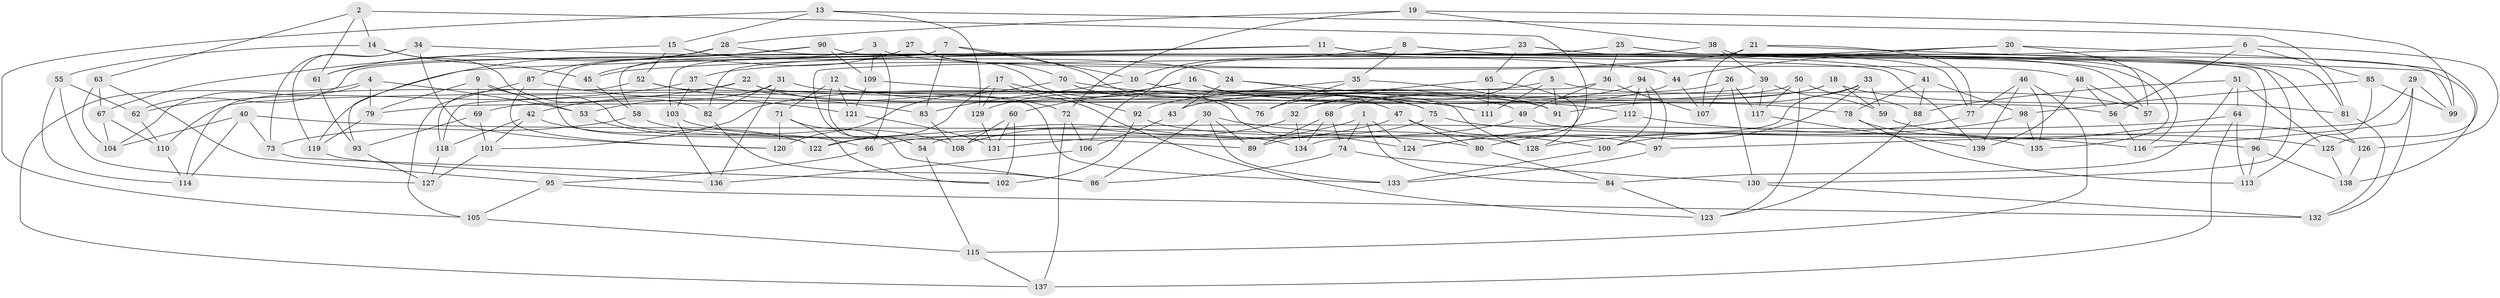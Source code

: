 // coarse degree distribution, {6: 0.5697674418604651, 4: 0.36046511627906974, 5: 0.046511627906976744, 3: 0.023255813953488372}
// Generated by graph-tools (version 1.1) at 2025/42/03/06/25 10:42:20]
// undirected, 139 vertices, 278 edges
graph export_dot {
graph [start="1"]
  node [color=gray90,style=filled];
  1;
  2;
  3;
  4;
  5;
  6;
  7;
  8;
  9;
  10;
  11;
  12;
  13;
  14;
  15;
  16;
  17;
  18;
  19;
  20;
  21;
  22;
  23;
  24;
  25;
  26;
  27;
  28;
  29;
  30;
  31;
  32;
  33;
  34;
  35;
  36;
  37;
  38;
  39;
  40;
  41;
  42;
  43;
  44;
  45;
  46;
  47;
  48;
  49;
  50;
  51;
  52;
  53;
  54;
  55;
  56;
  57;
  58;
  59;
  60;
  61;
  62;
  63;
  64;
  65;
  66;
  67;
  68;
  69;
  70;
  71;
  72;
  73;
  74;
  75;
  76;
  77;
  78;
  79;
  80;
  81;
  82;
  83;
  84;
  85;
  86;
  87;
  88;
  89;
  90;
  91;
  92;
  93;
  94;
  95;
  96;
  97;
  98;
  99;
  100;
  101;
  102;
  103;
  104;
  105;
  106;
  107;
  108;
  109;
  110;
  111;
  112;
  113;
  114;
  115;
  116;
  117;
  118;
  119;
  120;
  121;
  122;
  123;
  124;
  125;
  126;
  127;
  128;
  129;
  130;
  131;
  132;
  133;
  134;
  135;
  136;
  137;
  138;
  139;
  1 -- 124;
  1 -- 131;
  1 -- 74;
  1 -- 84;
  2 -- 124;
  2 -- 63;
  2 -- 14;
  2 -- 61;
  3 -- 66;
  3 -- 109;
  3 -- 61;
  3 -- 48;
  4 -- 79;
  4 -- 53;
  4 -- 104;
  4 -- 137;
  5 -- 110;
  5 -- 111;
  5 -- 91;
  5 -- 57;
  6 -- 54;
  6 -- 85;
  6 -- 56;
  6 -- 126;
  7 -- 10;
  7 -- 76;
  7 -- 103;
  7 -- 83;
  8 -- 35;
  8 -- 10;
  8 -- 41;
  8 -- 77;
  9 -- 89;
  9 -- 69;
  9 -- 79;
  9 -- 53;
  10 -- 83;
  10 -- 49;
  11 -- 126;
  11 -- 45;
  11 -- 57;
  11 -- 119;
  12 -- 91;
  12 -- 121;
  12 -- 71;
  12 -- 54;
  13 -- 81;
  13 -- 105;
  13 -- 129;
  13 -- 15;
  14 -- 45;
  14 -- 55;
  14 -- 82;
  15 -- 52;
  15 -- 24;
  15 -- 67;
  16 -- 78;
  16 -- 129;
  16 -- 60;
  16 -- 75;
  17 -- 129;
  17 -- 123;
  17 -- 92;
  17 -- 122;
  18 -- 32;
  18 -- 81;
  18 -- 43;
  18 -- 59;
  19 -- 28;
  19 -- 38;
  19 -- 99;
  19 -- 72;
  20 -- 32;
  20 -- 125;
  20 -- 57;
  20 -- 44;
  21 -- 77;
  21 -- 99;
  21 -- 107;
  21 -- 37;
  22 -- 114;
  22 -- 42;
  22 -- 56;
  22 -- 72;
  23 -- 65;
  23 -- 130;
  23 -- 135;
  23 -- 106;
  24 -- 43;
  24 -- 128;
  24 -- 47;
  25 -- 82;
  25 -- 81;
  25 -- 36;
  25 -- 116;
  26 -- 117;
  26 -- 130;
  26 -- 107;
  26 -- 43;
  27 -- 45;
  27 -- 70;
  27 -- 124;
  27 -- 58;
  28 -- 61;
  28 -- 139;
  28 -- 87;
  29 -- 132;
  29 -- 99;
  29 -- 97;
  29 -- 116;
  30 -- 89;
  30 -- 133;
  30 -- 86;
  30 -- 128;
  31 -- 82;
  31 -- 53;
  31 -- 75;
  31 -- 136;
  32 -- 134;
  32 -- 108;
  33 -- 59;
  33 -- 91;
  33 -- 134;
  33 -- 80;
  34 -- 120;
  34 -- 73;
  34 -- 119;
  34 -- 44;
  35 -- 92;
  35 -- 91;
  35 -- 76;
  36 -- 49;
  36 -- 107;
  36 -- 118;
  37 -- 111;
  37 -- 103;
  37 -- 62;
  38 -- 138;
  38 -- 62;
  38 -- 39;
  39 -- 117;
  39 -- 59;
  39 -- 79;
  40 -- 114;
  40 -- 104;
  40 -- 80;
  40 -- 73;
  41 -- 78;
  41 -- 88;
  41 -- 98;
  42 -- 118;
  42 -- 122;
  42 -- 101;
  43 -- 106;
  44 -- 107;
  44 -- 68;
  45 -- 58;
  46 -- 115;
  46 -- 139;
  46 -- 135;
  46 -- 77;
  47 -- 54;
  47 -- 100;
  47 -- 80;
  48 -- 139;
  48 -- 56;
  48 -- 57;
  49 -- 96;
  49 -- 66;
  50 -- 88;
  50 -- 117;
  50 -- 123;
  50 -- 69;
  51 -- 84;
  51 -- 125;
  51 -- 88;
  51 -- 64;
  52 -- 83;
  52 -- 118;
  52 -- 133;
  53 -- 66;
  54 -- 115;
  55 -- 127;
  55 -- 62;
  55 -- 114;
  56 -- 116;
  58 -- 73;
  58 -- 134;
  59 -- 126;
  60 -- 102;
  60 -- 131;
  60 -- 108;
  61 -- 93;
  62 -- 110;
  63 -- 104;
  63 -- 67;
  63 -- 95;
  64 -- 137;
  64 -- 122;
  64 -- 113;
  65 -- 111;
  65 -- 76;
  65 -- 128;
  66 -- 95;
  67 -- 104;
  67 -- 110;
  68 -- 134;
  68 -- 74;
  68 -- 89;
  69 -- 101;
  69 -- 93;
  70 -- 111;
  70 -- 120;
  70 -- 76;
  71 -- 102;
  71 -- 86;
  71 -- 120;
  72 -- 137;
  72 -- 106;
  73 -- 102;
  74 -- 86;
  74 -- 130;
  75 -- 125;
  75 -- 89;
  77 -- 100;
  78 -- 113;
  78 -- 135;
  79 -- 119;
  80 -- 84;
  81 -- 132;
  82 -- 86;
  83 -- 108;
  84 -- 123;
  85 -- 98;
  85 -- 99;
  85 -- 113;
  87 -- 105;
  87 -- 121;
  87 -- 120;
  88 -- 123;
  90 -- 93;
  90 -- 122;
  90 -- 109;
  90 -- 96;
  92 -- 97;
  92 -- 102;
  93 -- 127;
  94 -- 100;
  94 -- 97;
  94 -- 112;
  94 -- 101;
  95 -- 105;
  95 -- 132;
  96 -- 138;
  96 -- 113;
  97 -- 133;
  98 -- 135;
  98 -- 128;
  100 -- 133;
  101 -- 127;
  103 -- 136;
  103 -- 108;
  105 -- 115;
  106 -- 136;
  109 -- 121;
  109 -- 112;
  110 -- 114;
  112 -- 116;
  112 -- 124;
  115 -- 137;
  117 -- 139;
  118 -- 127;
  119 -- 136;
  121 -- 131;
  125 -- 138;
  126 -- 138;
  129 -- 131;
  130 -- 132;
}
